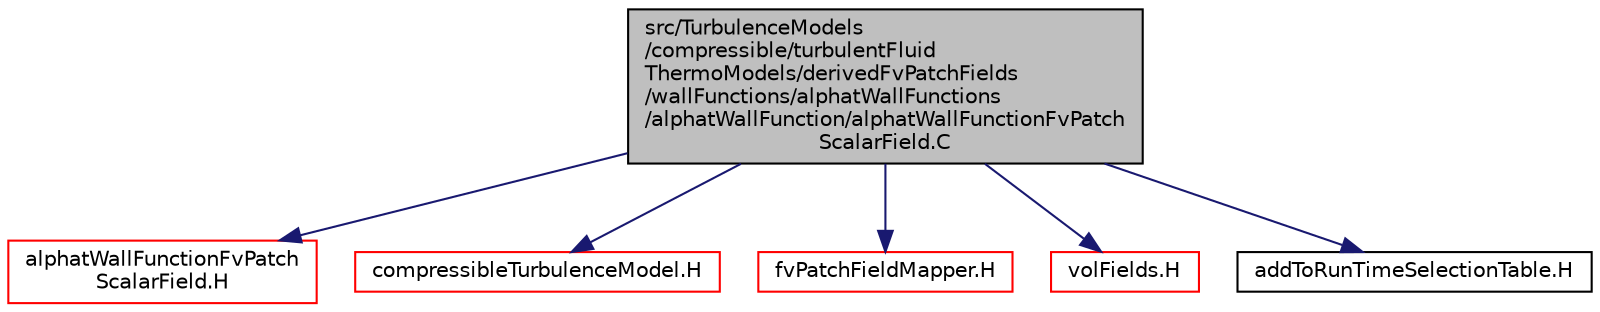 digraph "src/TurbulenceModels/compressible/turbulentFluidThermoModels/derivedFvPatchFields/wallFunctions/alphatWallFunctions/alphatWallFunction/alphatWallFunctionFvPatchScalarField.C"
{
  bgcolor="transparent";
  edge [fontname="Helvetica",fontsize="10",labelfontname="Helvetica",labelfontsize="10"];
  node [fontname="Helvetica",fontsize="10",shape=record];
  Node1 [label="src/TurbulenceModels\l/compressible/turbulentFluid\lThermoModels/derivedFvPatchFields\l/wallFunctions/alphatWallFunctions\l/alphatWallFunction/alphatWallFunctionFvPatch\lScalarField.C",height=0.2,width=0.4,color="black", fillcolor="grey75", style="filled", fontcolor="black"];
  Node1 -> Node2 [color="midnightblue",fontsize="10",style="solid",fontname="Helvetica"];
  Node2 [label="alphatWallFunctionFvPatch\lScalarField.H",height=0.2,width=0.4,color="red",URL="$a10547.html"];
  Node1 -> Node3 [color="midnightblue",fontsize="10",style="solid",fontname="Helvetica"];
  Node3 [label="compressibleTurbulenceModel.H",height=0.2,width=0.4,color="red",URL="$a10505.html"];
  Node1 -> Node4 [color="midnightblue",fontsize="10",style="solid",fontname="Helvetica"];
  Node4 [label="fvPatchFieldMapper.H",height=0.2,width=0.4,color="red",URL="$a05515.html"];
  Node1 -> Node5 [color="midnightblue",fontsize="10",style="solid",fontname="Helvetica"];
  Node5 [label="volFields.H",height=0.2,width=0.4,color="red",URL="$a05609.html"];
  Node1 -> Node6 [color="midnightblue",fontsize="10",style="solid",fontname="Helvetica"];
  Node6 [label="addToRunTimeSelectionTable.H",height=0.2,width=0.4,color="black",URL="$a07839.html",tooltip="Macros for easy insertion into run-time selection tables. "];
}
